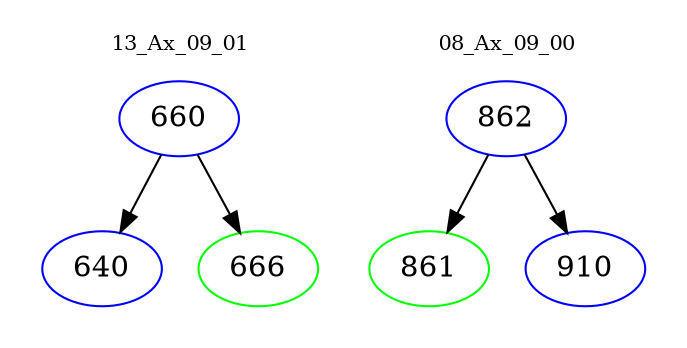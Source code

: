 digraph{
subgraph cluster_0 {
color = white
label = "13_Ax_09_01";
fontsize=10;
T0_660 [label="660", color="blue"]
T0_660 -> T0_640 [color="black"]
T0_640 [label="640", color="blue"]
T0_660 -> T0_666 [color="black"]
T0_666 [label="666", color="green"]
}
subgraph cluster_1 {
color = white
label = "08_Ax_09_00";
fontsize=10;
T1_862 [label="862", color="blue"]
T1_862 -> T1_861 [color="black"]
T1_861 [label="861", color="green"]
T1_862 -> T1_910 [color="black"]
T1_910 [label="910", color="blue"]
}
}
